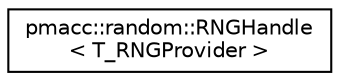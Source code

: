 digraph "Graphical Class Hierarchy"
{
 // LATEX_PDF_SIZE
  edge [fontname="Helvetica",fontsize="10",labelfontname="Helvetica",labelfontsize="10"];
  node [fontname="Helvetica",fontsize="10",shape=record];
  rankdir="LR";
  Node0 [label="pmacc::random::RNGHandle\l\< T_RNGProvider \>",height=0.2,width=0.4,color="black", fillcolor="white", style="filled",URL="$structpmacc_1_1random_1_1_r_n_g_handle.html",tooltip="A reference to a state of a RNG provider."];
}
